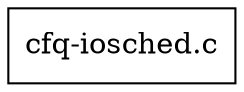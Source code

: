 /* Envoy connection bytecounts and claim trees
 * Host: moonraider.cl.cam.ac.uk:9922
 * Time: Sat Dec 30 15:44:33 2006
 */

/* Connections:
 *   moonraider.cl.cam.ac.uk:50996 CLIENT_IN:
 *     messages/bytes in     : 4162/64914
 *     messages/bytes out    : 4161/161358
 *   moonraider.cl.cam.ac.uk:9923 STORAGE_OUT:
 *     messages/bytes in     : 1/27
 *     messages/bytes out    : 1/27
 *   skiing-0.xeno.cl.cam.ac.uk:9923 STORAGE_OUT:
 *     messages/bytes in     : 1/27
 *     messages/bytes out    : 1/27
 *   druid-0.xeno.cl.cam.ac.uk:9922 ENVOY_OUT:
 *     messages/bytes in     : 4165/188523
 *     messages/bytes out    : 4166/116100
 *   moonraider-1.xeno.cl.cam.ac.uk:42059 CLIENT_IN:
 *     messages/bytes in     : 4/80
 *     messages/bytes out    : 4/223
 *   druid-0.xeno.cl.cam.ac.uk:9922 ENVOY_IN:
 *     messages/bytes in     : 3/188
 *     messages/bytes out    : 2/32
 */

/* lease root is /linux/current/linux-2.6.18/block/cfq-iosched.c */
digraph _linux_current_linux_2_6_18_block_cfq_iosched_c {
  _linux_current_linux_2_6_18_block_cfq_iosched_c [shape=box];
  _linux_current_linux_2_6_18_block_cfq_iosched_c [label="cfq-iosched.c"];
}
